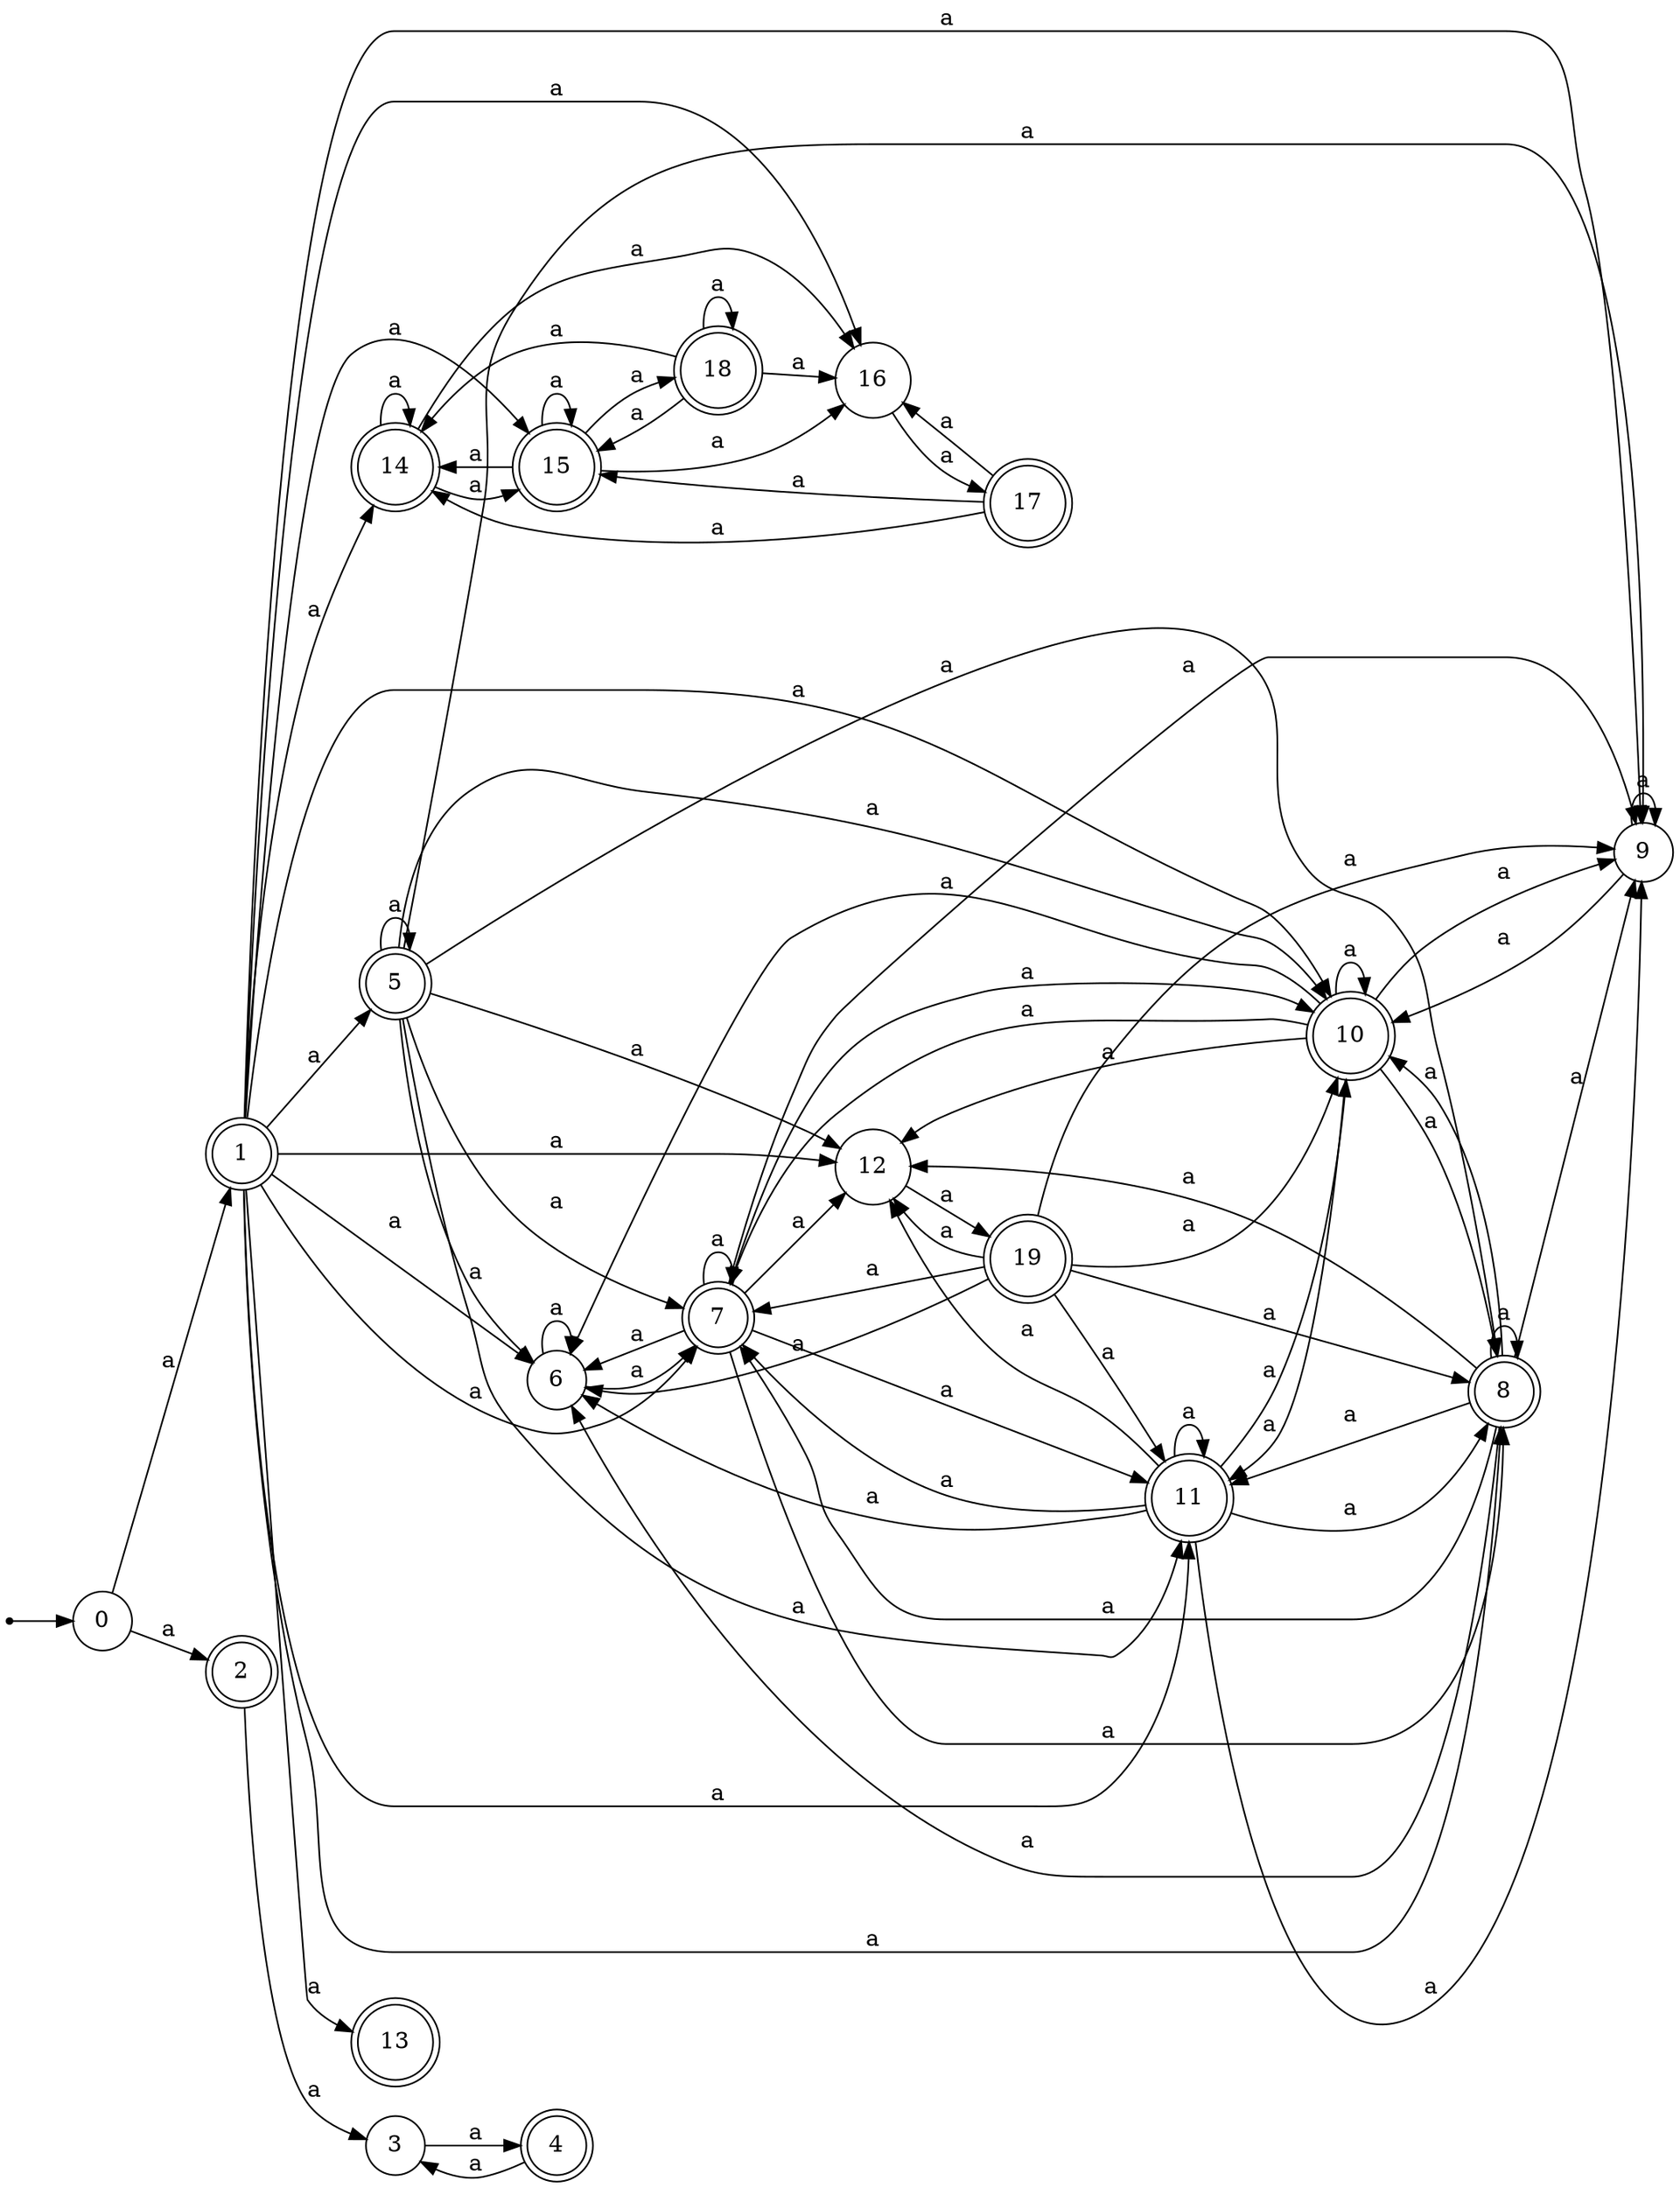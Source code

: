 digraph finite_state_machine {
rankdir=LR;
size="20,20";
node [shape = point]; "dummy0"
node [shape = circle]; "0";
"dummy0" -> "0";
node [shape = doublecircle]; "1";node [shape = doublecircle]; "2";node [shape = circle]; "3";
node [shape = doublecircle]; "4";node [shape = doublecircle]; "5";node [shape = circle]; "6";
node [shape = doublecircle]; "7";node [shape = doublecircle]; "8";node [shape = circle]; "9";
node [shape = doublecircle]; "10";node [shape = doublecircle]; "11";node [shape = circle]; "12";
node [shape = doublecircle]; "13";node [shape = doublecircle]; "14";node [shape = doublecircle]; "15";node [shape = circle]; "16";
node [shape = doublecircle]; "17";node [shape = doublecircle]; "18";node [shape = doublecircle]; "19";"0" -> "1" [label = "a"];
 "0" -> "2" [label = "a"];
 "2" -> "3" [label = "a"];
 "3" -> "4" [label = "a"];
 "4" -> "3" [label = "a"];
 "1" -> "5" [label = "a"];
 "1" -> "6" [label = "a"];
 "1" -> "7" [label = "a"];
 "1" -> "8" [label = "a"];
 "1" -> "9" [label = "a"];
 "1" -> "10" [label = "a"];
 "1" -> "11" [label = "a"];
 "1" -> "12" [label = "a"];
 "1" -> "13" [label = "a"];
 "1" -> "14" [label = "a"];
 "1" -> "15" [label = "a"];
 "1" -> "16" [label = "a"];
 "16" -> "17" [label = "a"];
 "17" -> "16" [label = "a"];
 "17" -> "14" [label = "a"];
 "17" -> "15" [label = "a"];
 "15" -> "16" [label = "a"];
 "15" -> "18" [label = "a"];
 "15" -> "14" [label = "a"];
 "15" -> "15" [label = "a"];
 "18" -> "16" [label = "a"];
 "18" -> "18" [label = "a"];
 "18" -> "14" [label = "a"];
 "18" -> "15" [label = "a"];
 "14" -> "16" [label = "a"];
 "14" -> "14" [label = "a"];
 "14" -> "15" [label = "a"];
 "12" -> "19" [label = "a"];
 "19" -> "6" [label = "a"];
 "19" -> "7" [label = "a"];
 "19" -> "8" [label = "a"];
 "19" -> "9" [label = "a"];
 "19" -> "10" [label = "a"];
 "19" -> "11" [label = "a"];
 "19" -> "12" [label = "a"];
 "11" -> "6" [label = "a"];
 "11" -> "7" [label = "a"];
 "11" -> "8" [label = "a"];
 "11" -> "9" [label = "a"];
 "11" -> "10" [label = "a"];
 "11" -> "11" [label = "a"];
 "11" -> "12" [label = "a"];
 "10" -> "6" [label = "a"];
 "10" -> "7" [label = "a"];
 "10" -> "8" [label = "a"];
 "10" -> "9" [label = "a"];
 "10" -> "10" [label = "a"];
 "10" -> "11" [label = "a"];
 "10" -> "12" [label = "a"];
 "9" -> "9" [label = "a"];
 "9" -> "10" [label = "a"];
 "8" -> "6" [label = "a"];
 "8" -> "7" [label = "a"];
 "8" -> "8" [label = "a"];
 "8" -> "9" [label = "a"];
 "8" -> "10" [label = "a"];
 "8" -> "11" [label = "a"];
 "8" -> "12" [label = "a"];
 "7" -> "6" [label = "a"];
 "7" -> "7" [label = "a"];
 "7" -> "8" [label = "a"];
 "7" -> "9" [label = "a"];
 "7" -> "10" [label = "a"];
 "7" -> "11" [label = "a"];
 "7" -> "12" [label = "a"];
 "6" -> "6" [label = "a"];
 "6" -> "7" [label = "a"];
 "5" -> "5" [label = "a"];
 "5" -> "6" [label = "a"];
 "5" -> "7" [label = "a"];
 "5" -> "8" [label = "a"];
 "5" -> "9" [label = "a"];
 "5" -> "10" [label = "a"];
 "5" -> "11" [label = "a"];
 "5" -> "12" [label = "a"];
 }
